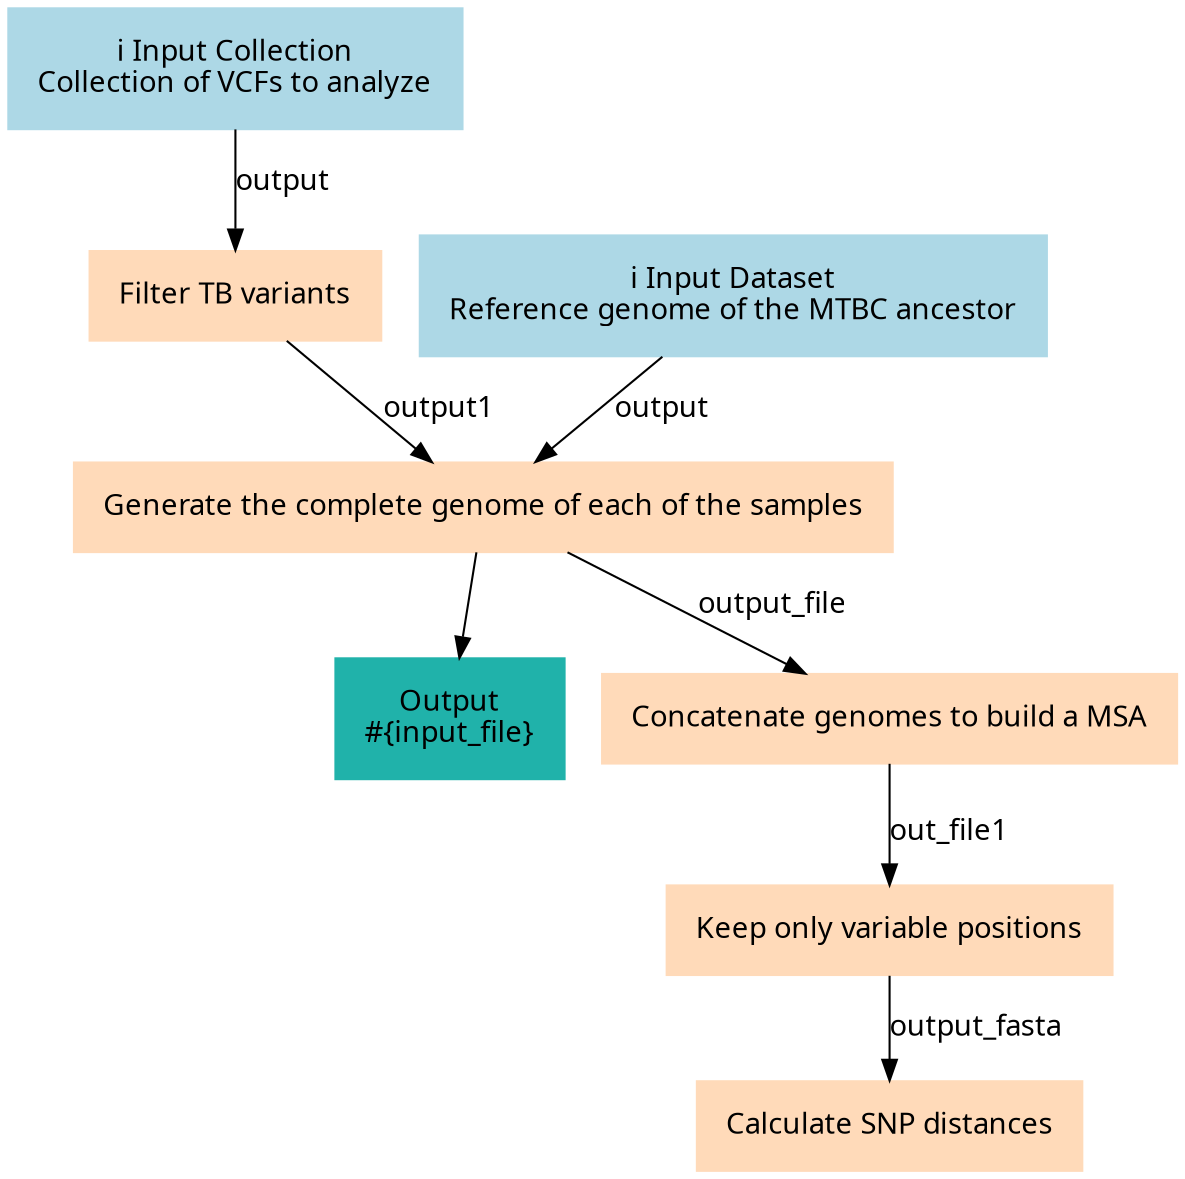 digraph main {
  node [fontname="Atkinson Hyperlegible", shape=box, color=white,style=filled,color=peachpuff,margin="0.2,0.2"];
  edge [fontname="Atkinson Hyperlegible"];
  0[color=lightblue,label="ℹ️ Input Collection\nCollection of VCFs to analyze"]
  1[color=lightblue,label="ℹ️ Input Dataset\nReference genome of the MTBC ancestor"]
  2[label="Filter TB variants"]
  0 -> 2 [label="output"]
  3[label="Generate the complete genome of each of the samples"]
  2 -> 3 [label="output1"]
  1 -> 3 [label="output"]
  kce5dd7a2c33d46b49f0268c2bdfcf31a[color=lightseagreen,label="Output\n#{input_file}"]
  3 -> kce5dd7a2c33d46b49f0268c2bdfcf31a
  4[label="Concatenate genomes to build a MSA"]
  3 -> 4 [label="output_file"]
  5[label="Keep only variable positions"]
  4 -> 5 [label="out_file1"]
  6[label="Calculate SNP distances"]
  5 -> 6 [label="output_fasta"]
}